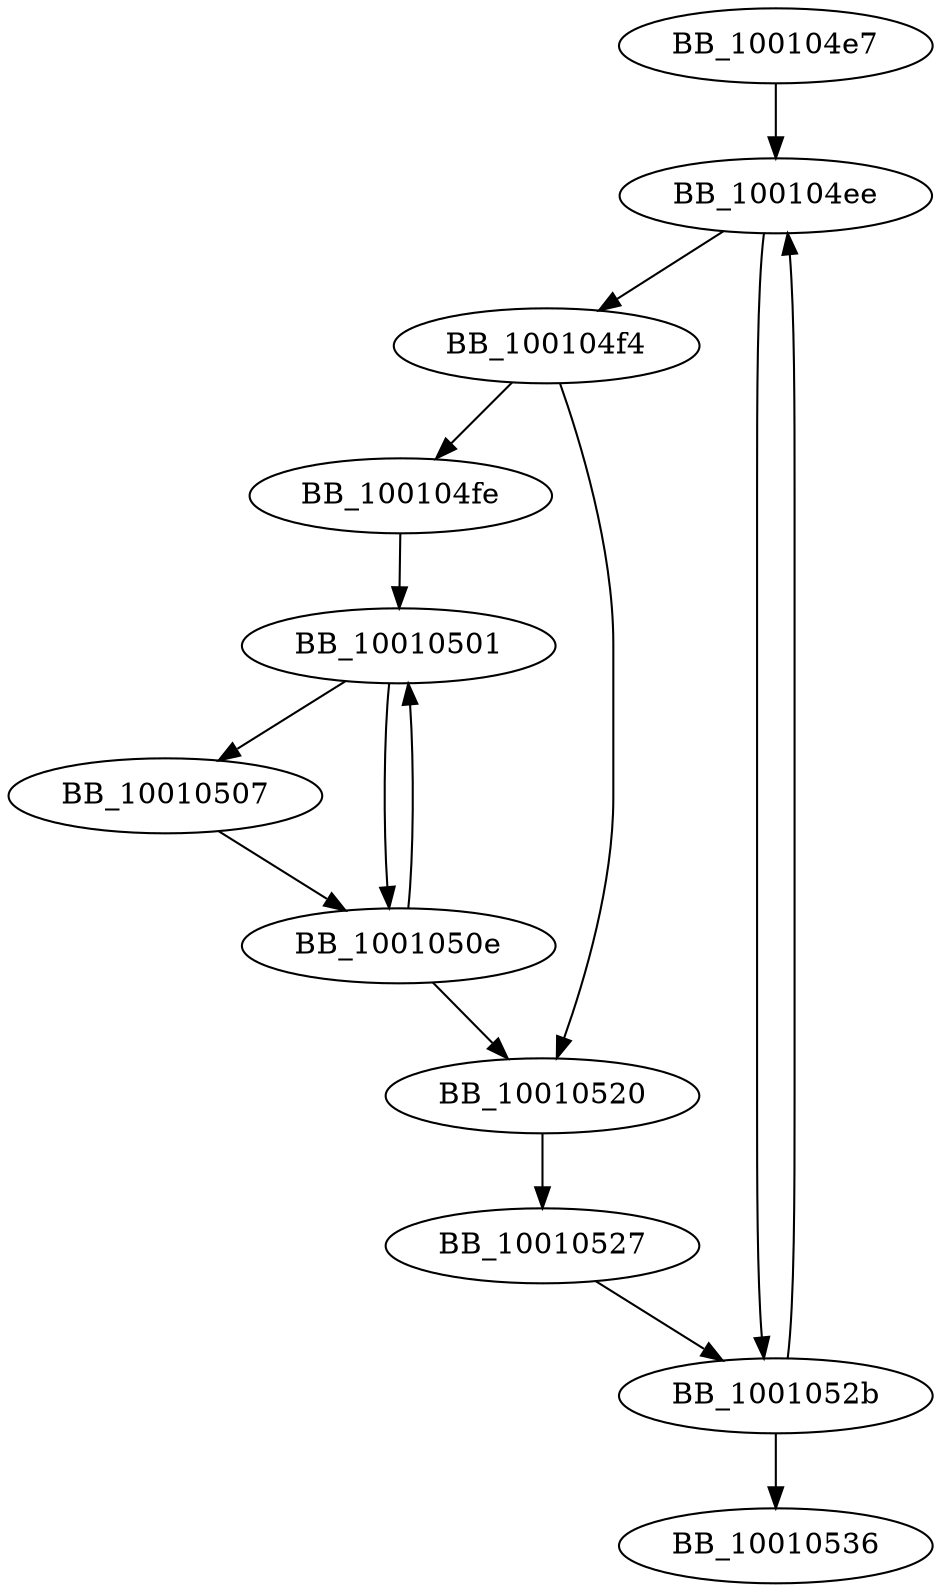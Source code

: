 DiGraph __ioterm{
BB_100104e7->BB_100104ee
BB_100104ee->BB_100104f4
BB_100104ee->BB_1001052b
BB_100104f4->BB_100104fe
BB_100104f4->BB_10010520
BB_100104fe->BB_10010501
BB_10010501->BB_10010507
BB_10010501->BB_1001050e
BB_10010507->BB_1001050e
BB_1001050e->BB_10010501
BB_1001050e->BB_10010520
BB_10010520->BB_10010527
BB_10010527->BB_1001052b
BB_1001052b->BB_100104ee
BB_1001052b->BB_10010536
}
